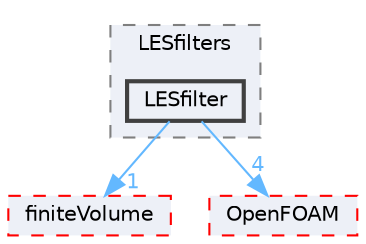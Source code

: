 digraph "src/TurbulenceModels/turbulenceModels/LES/LESfilters/LESfilter"
{
 // LATEX_PDF_SIZE
  bgcolor="transparent";
  edge [fontname=Helvetica,fontsize=10,labelfontname=Helvetica,labelfontsize=10];
  node [fontname=Helvetica,fontsize=10,shape=box,height=0.2,width=0.4];
  compound=true
  subgraph clusterdir_7aaaefd48edc7f3cafe8020e0008f3e8 {
    graph [ bgcolor="#edf0f7", pencolor="grey50", label="LESfilters", fontname=Helvetica,fontsize=10 style="filled,dashed", URL="dir_7aaaefd48edc7f3cafe8020e0008f3e8.html",tooltip=""]
  dir_1d5b8c5c4f13ca7fdab9b8d2dfc1e87d [label="LESfilter", fillcolor="#edf0f7", color="grey25", style="filled,bold", URL="dir_1d5b8c5c4f13ca7fdab9b8d2dfc1e87d.html",tooltip=""];
  }
  dir_9bd15774b555cf7259a6fa18f99fe99b [label="finiteVolume", fillcolor="#edf0f7", color="red", style="filled,dashed", URL="dir_9bd15774b555cf7259a6fa18f99fe99b.html",tooltip=""];
  dir_c5473ff19b20e6ec4dfe5c310b3778a8 [label="OpenFOAM", fillcolor="#edf0f7", color="red", style="filled,dashed", URL="dir_c5473ff19b20e6ec4dfe5c310b3778a8.html",tooltip=""];
  dir_1d5b8c5c4f13ca7fdab9b8d2dfc1e87d->dir_9bd15774b555cf7259a6fa18f99fe99b [headlabel="1", labeldistance=1.5 headhref="dir_002143_001387.html" href="dir_002143_001387.html" color="steelblue1" fontcolor="steelblue1"];
  dir_1d5b8c5c4f13ca7fdab9b8d2dfc1e87d->dir_c5473ff19b20e6ec4dfe5c310b3778a8 [headlabel="4", labeldistance=1.5 headhref="dir_002143_002695.html" href="dir_002143_002695.html" color="steelblue1" fontcolor="steelblue1"];
}
